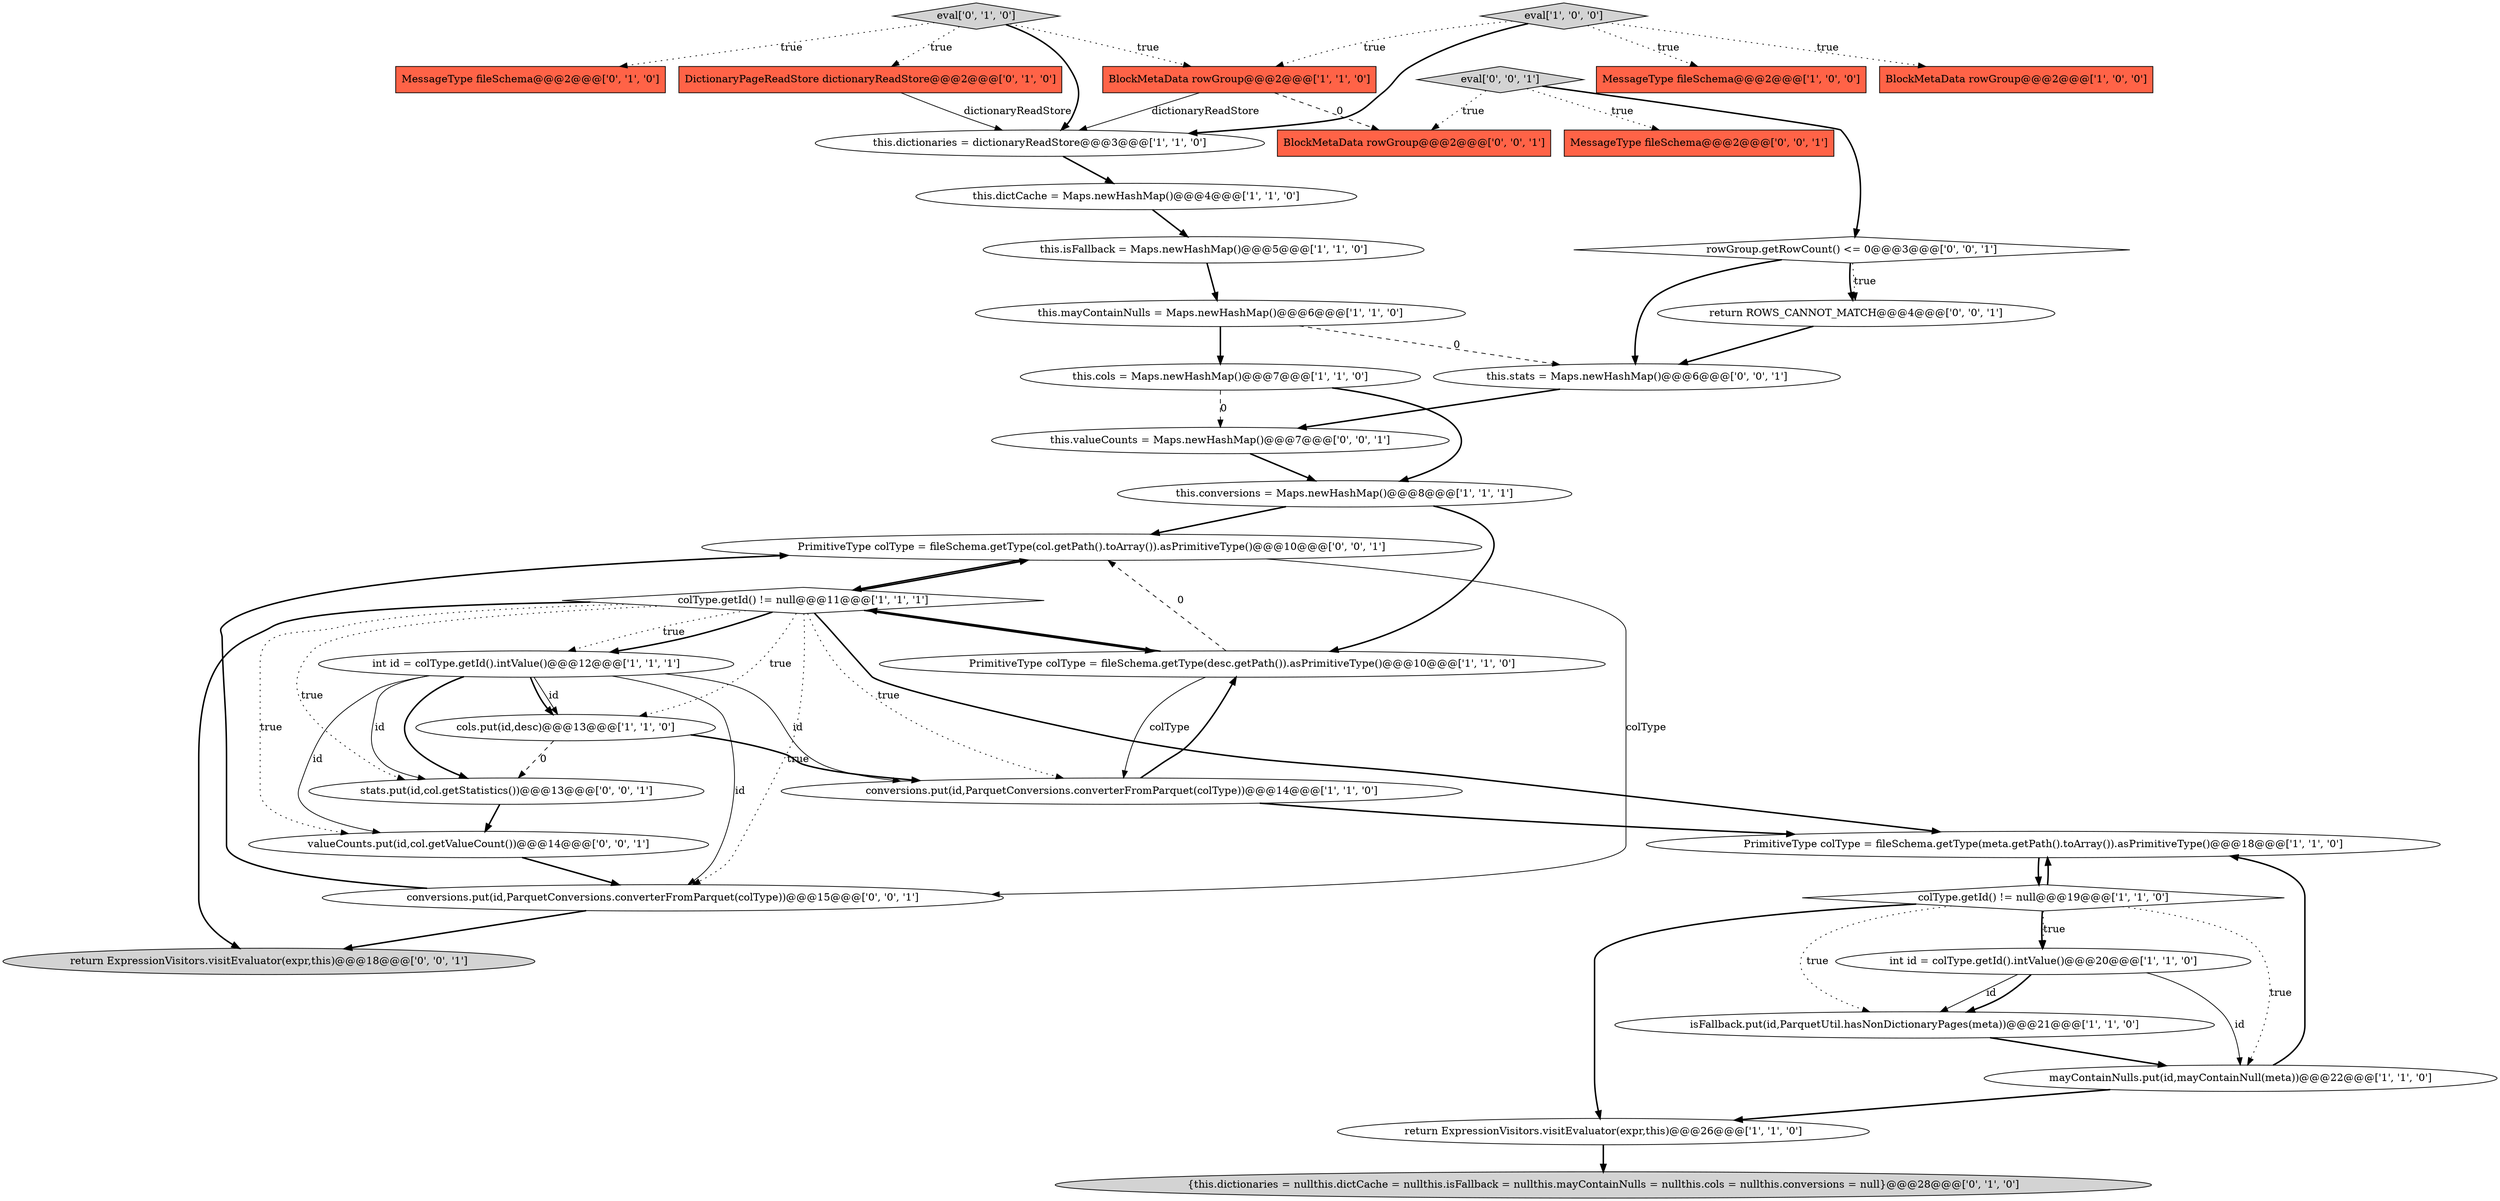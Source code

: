 digraph {
28 [style = filled, label = "return ROWS_CANNOT_MATCH@@@4@@@['0', '0', '1']", fillcolor = white, shape = ellipse image = "AAA0AAABBB3BBB"];
5 [style = filled, label = "mayContainNulls.put(id,mayContainNull(meta))@@@22@@@['1', '1', '0']", fillcolor = white, shape = ellipse image = "AAA0AAABBB1BBB"];
33 [style = filled, label = "this.stats = Maps.newHashMap()@@@6@@@['0', '0', '1']", fillcolor = white, shape = ellipse image = "AAA0AAABBB3BBB"];
36 [style = filled, label = "conversions.put(id,ParquetConversions.converterFromParquet(colType))@@@15@@@['0', '0', '1']", fillcolor = white, shape = ellipse image = "AAA0AAABBB3BBB"];
27 [style = filled, label = "PrimitiveType colType = fileSchema.getType(col.getPath().toArray()).asPrimitiveType()@@@10@@@['0', '0', '1']", fillcolor = white, shape = ellipse image = "AAA0AAABBB3BBB"];
7 [style = filled, label = "this.mayContainNulls = Maps.newHashMap()@@@6@@@['1', '1', '0']", fillcolor = white, shape = ellipse image = "AAA0AAABBB1BBB"];
26 [style = filled, label = "stats.put(id,col.getStatistics())@@@13@@@['0', '0', '1']", fillcolor = white, shape = ellipse image = "AAA0AAABBB3BBB"];
14 [style = filled, label = "int id = colType.getId().intValue()@@@12@@@['1', '1', '1']", fillcolor = white, shape = ellipse image = "AAA0AAABBB1BBB"];
20 [style = filled, label = "BlockMetaData rowGroup@@@2@@@['1', '1', '0']", fillcolor = tomato, shape = box image = "AAA0AAABBB1BBB"];
8 [style = filled, label = "isFallback.put(id,ParquetUtil.hasNonDictionaryPages(meta))@@@21@@@['1', '1', '0']", fillcolor = white, shape = ellipse image = "AAA0AAABBB1BBB"];
15 [style = filled, label = "MessageType fileSchema@@@2@@@['1', '0', '0']", fillcolor = tomato, shape = box image = "AAA0AAABBB1BBB"];
1 [style = filled, label = "PrimitiveType colType = fileSchema.getType(meta.getPath().toArray()).asPrimitiveType()@@@18@@@['1', '1', '0']", fillcolor = white, shape = ellipse image = "AAA0AAABBB1BBB"];
30 [style = filled, label = "MessageType fileSchema@@@2@@@['0', '0', '1']", fillcolor = tomato, shape = box image = "AAA0AAABBB3BBB"];
17 [style = filled, label = "int id = colType.getId().intValue()@@@20@@@['1', '1', '0']", fillcolor = white, shape = ellipse image = "AAA0AAABBB1BBB"];
10 [style = filled, label = "conversions.put(id,ParquetConversions.converterFromParquet(colType))@@@14@@@['1', '1', '0']", fillcolor = white, shape = ellipse image = "AAA0AAABBB1BBB"];
32 [style = filled, label = "valueCounts.put(id,col.getValueCount())@@@14@@@['0', '0', '1']", fillcolor = white, shape = ellipse image = "AAA0AAABBB3BBB"];
35 [style = filled, label = "BlockMetaData rowGroup@@@2@@@['0', '0', '1']", fillcolor = tomato, shape = box image = "AAA0AAABBB3BBB"];
4 [style = filled, label = "this.conversions = Maps.newHashMap()@@@8@@@['1', '1', '1']", fillcolor = white, shape = ellipse image = "AAA0AAABBB1BBB"];
12 [style = filled, label = "colType.getId() != null@@@19@@@['1', '1', '0']", fillcolor = white, shape = diamond image = "AAA0AAABBB1BBB"];
11 [style = filled, label = "BlockMetaData rowGroup@@@2@@@['1', '0', '0']", fillcolor = tomato, shape = box image = "AAA0AAABBB1BBB"];
22 [style = filled, label = "{this.dictionaries = nullthis.dictCache = nullthis.isFallback = nullthis.mayContainNulls = nullthis.cols = nullthis.conversions = null}@@@28@@@['0', '1', '0']", fillcolor = lightgray, shape = ellipse image = "AAA1AAABBB2BBB"];
18 [style = filled, label = "colType.getId() != null@@@11@@@['1', '1', '1']", fillcolor = white, shape = diamond image = "AAA0AAABBB1BBB"];
0 [style = filled, label = "cols.put(id,desc)@@@13@@@['1', '1', '0']", fillcolor = white, shape = ellipse image = "AAA0AAABBB1BBB"];
13 [style = filled, label = "this.dictionaries = dictionaryReadStore@@@3@@@['1', '1', '0']", fillcolor = white, shape = ellipse image = "AAA0AAABBB1BBB"];
21 [style = filled, label = "DictionaryPageReadStore dictionaryReadStore@@@2@@@['0', '1', '0']", fillcolor = tomato, shape = box image = "AAA0AAABBB2BBB"];
9 [style = filled, label = "this.dictCache = Maps.newHashMap()@@@4@@@['1', '1', '0']", fillcolor = white, shape = ellipse image = "AAA0AAABBB1BBB"];
25 [style = filled, label = "return ExpressionVisitors.visitEvaluator(expr,this)@@@18@@@['0', '0', '1']", fillcolor = lightgray, shape = ellipse image = "AAA0AAABBB3BBB"];
16 [style = filled, label = "this.isFallback = Maps.newHashMap()@@@5@@@['1', '1', '0']", fillcolor = white, shape = ellipse image = "AAA0AAABBB1BBB"];
3 [style = filled, label = "PrimitiveType colType = fileSchema.getType(desc.getPath()).asPrimitiveType()@@@10@@@['1', '1', '0']", fillcolor = white, shape = ellipse image = "AAA0AAABBB1BBB"];
34 [style = filled, label = "this.valueCounts = Maps.newHashMap()@@@7@@@['0', '0', '1']", fillcolor = white, shape = ellipse image = "AAA0AAABBB3BBB"];
23 [style = filled, label = "eval['0', '1', '0']", fillcolor = lightgray, shape = diamond image = "AAA0AAABBB2BBB"];
31 [style = filled, label = "rowGroup.getRowCount() <= 0@@@3@@@['0', '0', '1']", fillcolor = white, shape = diamond image = "AAA0AAABBB3BBB"];
6 [style = filled, label = "return ExpressionVisitors.visitEvaluator(expr,this)@@@26@@@['1', '1', '0']", fillcolor = white, shape = ellipse image = "AAA0AAABBB1BBB"];
29 [style = filled, label = "eval['0', '0', '1']", fillcolor = lightgray, shape = diamond image = "AAA0AAABBB3BBB"];
2 [style = filled, label = "this.cols = Maps.newHashMap()@@@7@@@['1', '1', '0']", fillcolor = white, shape = ellipse image = "AAA0AAABBB1BBB"];
24 [style = filled, label = "MessageType fileSchema@@@2@@@['0', '1', '0']", fillcolor = tomato, shape = box image = "AAA0AAABBB2BBB"];
19 [style = filled, label = "eval['1', '0', '0']", fillcolor = lightgray, shape = diamond image = "AAA0AAABBB1BBB"];
27->36 [style = solid, label="colType"];
18->3 [style = bold, label=""];
20->35 [style = dashed, label="0"];
36->27 [style = bold, label=""];
0->26 [style = dashed, label="0"];
2->4 [style = bold, label=""];
14->26 [style = solid, label="id"];
8->5 [style = bold, label=""];
20->13 [style = solid, label="dictionaryReadStore"];
23->20 [style = dotted, label="true"];
1->12 [style = bold, label=""];
19->20 [style = dotted, label="true"];
9->16 [style = bold, label=""];
5->1 [style = bold, label=""];
31->28 [style = dotted, label="true"];
4->27 [style = bold, label=""];
29->35 [style = dotted, label="true"];
2->34 [style = dashed, label="0"];
12->1 [style = bold, label=""];
33->34 [style = bold, label=""];
18->25 [style = bold, label=""];
23->24 [style = dotted, label="true"];
3->27 [style = dashed, label="0"];
14->0 [style = bold, label=""];
6->22 [style = bold, label=""];
3->18 [style = bold, label=""];
14->26 [style = bold, label=""];
14->0 [style = solid, label="id"];
10->3 [style = bold, label=""];
19->13 [style = bold, label=""];
12->5 [style = dotted, label="true"];
17->8 [style = solid, label="id"];
32->36 [style = bold, label=""];
0->10 [style = bold, label=""];
18->14 [style = dotted, label="true"];
10->1 [style = bold, label=""];
12->17 [style = dotted, label="true"];
12->8 [style = dotted, label="true"];
23->13 [style = bold, label=""];
34->4 [style = bold, label=""];
12->17 [style = bold, label=""];
19->11 [style = dotted, label="true"];
14->36 [style = solid, label="id"];
23->21 [style = dotted, label="true"];
28->33 [style = bold, label=""];
14->32 [style = solid, label="id"];
18->0 [style = dotted, label="true"];
26->32 [style = bold, label=""];
29->30 [style = dotted, label="true"];
29->31 [style = bold, label=""];
19->15 [style = dotted, label="true"];
18->32 [style = dotted, label="true"];
27->18 [style = bold, label=""];
3->10 [style = solid, label="colType"];
17->8 [style = bold, label=""];
18->10 [style = dotted, label="true"];
16->7 [style = bold, label=""];
18->1 [style = bold, label=""];
13->9 [style = bold, label=""];
18->14 [style = bold, label=""];
31->28 [style = bold, label=""];
31->33 [style = bold, label=""];
18->27 [style = bold, label=""];
5->6 [style = bold, label=""];
18->26 [style = dotted, label="true"];
21->13 [style = solid, label="dictionaryReadStore"];
4->3 [style = bold, label=""];
7->33 [style = dashed, label="0"];
17->5 [style = solid, label="id"];
18->36 [style = dotted, label="true"];
14->10 [style = solid, label="id"];
12->6 [style = bold, label=""];
36->25 [style = bold, label=""];
7->2 [style = bold, label=""];
}
